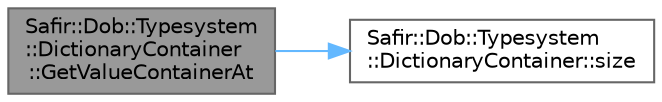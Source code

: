 digraph "Safir::Dob::Typesystem::DictionaryContainer::GetValueContainerAt"
{
 // LATEX_PDF_SIZE
  bgcolor="transparent";
  edge [fontname=Helvetica,fontsize=10,labelfontname=Helvetica,labelfontsize=10];
  node [fontname=Helvetica,fontsize=10,shape=box,height=0.2,width=0.4];
  rankdir="LR";
  Node1 [label="Safir::Dob::Typesystem\l::DictionaryContainer\l::GetValueContainerAt",height=0.2,width=0.4,color="gray40", fillcolor="grey60", style="filled", fontcolor="black",tooltip="Get the container of the value at a particular position in the dictionary."];
  Node1 -> Node2 [color="steelblue1",style="solid"];
  Node2 [label="Safir::Dob::Typesystem\l::DictionaryContainer::size",height=0.2,width=0.4,color="grey40", fillcolor="white", style="filled",URL="$a01427.html#a83e52bf458a999b5515b839e267e6800",tooltip="Get the size of the dictionary, i.e number of contained keys."];
}
